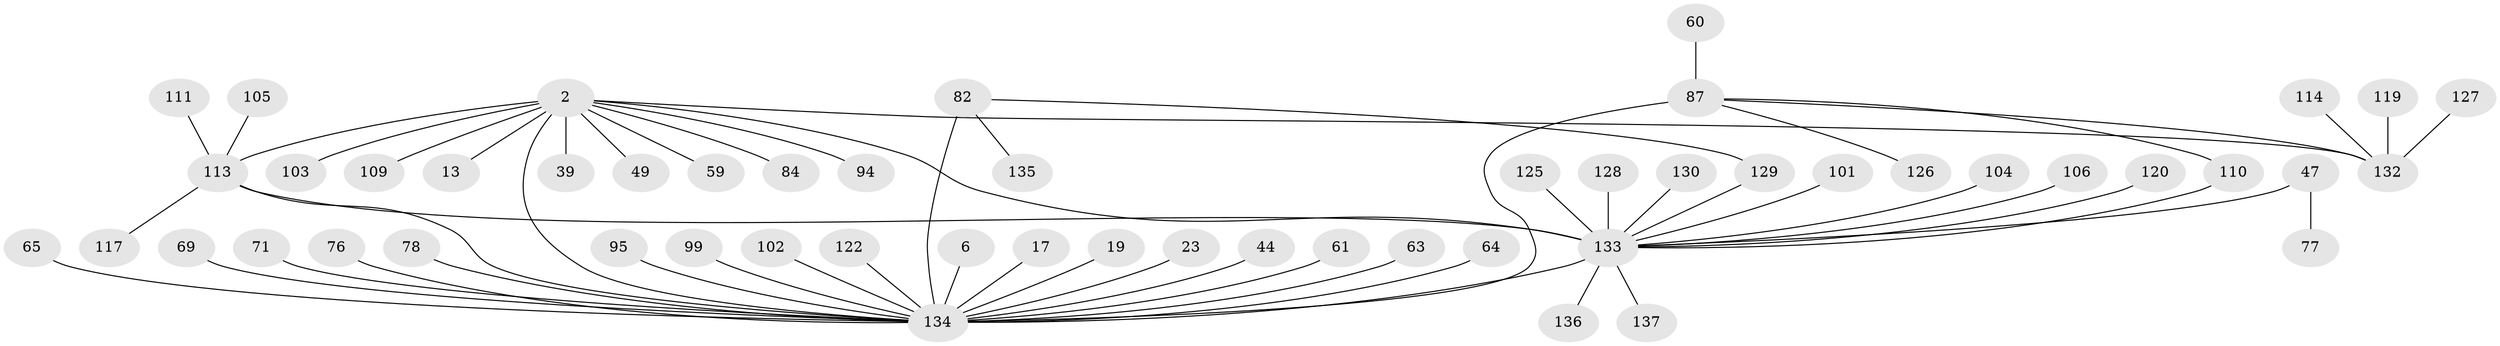 // original degree distribution, {26: 0.0072992700729927005, 19: 0.0072992700729927005, 2: 0.20437956204379562, 11: 0.0072992700729927005, 6: 0.021897810218978103, 1: 0.5766423357664233, 5: 0.029197080291970802, 15: 0.0072992700729927005, 8: 0.014598540145985401, 7: 0.014598540145985401, 3: 0.08759124087591241, 4: 0.021897810218978103}
// Generated by graph-tools (version 1.1) at 2025/50/03/04/25 21:50:24]
// undirected, 54 vertices, 59 edges
graph export_dot {
graph [start="1"]
  node [color=gray90,style=filled];
  2;
  6;
  13 [super="+11"];
  17;
  19;
  23;
  39;
  44;
  47;
  49;
  59 [super="+26"];
  60;
  61;
  63;
  64;
  65;
  69;
  71;
  76;
  77;
  78;
  82 [super="+31+74"];
  84;
  87 [super="+51+30"];
  94;
  95;
  99 [super="+38"];
  101;
  102;
  103;
  104;
  105 [super="+81"];
  106;
  109;
  110 [super="+107"];
  111;
  113 [super="+112+100"];
  114;
  117;
  119;
  120;
  122;
  125;
  126;
  127 [super="+85"];
  128;
  129 [super="+116"];
  130;
  132 [super="+89+131+58+40+43+72+80"];
  133 [super="+18+52+97+70+55+21+75+79+86+91+92+96+124"];
  134 [super="+22+41+10"];
  135 [super="+118"];
  136;
  137 [super="+93"];
  2 -- 39;
  2 -- 49;
  2 -- 84;
  2 -- 94;
  2 -- 103;
  2 -- 109;
  2 -- 134 [weight=3];
  2 -- 13;
  2 -- 59;
  2 -- 132 [weight=3];
  2 -- 133 [weight=2];
  2 -- 113 [weight=3];
  6 -- 134;
  17 -- 134;
  19 -- 134;
  23 -- 134;
  44 -- 134;
  47 -- 77;
  47 -- 133 [weight=2];
  60 -- 87;
  61 -- 134;
  63 -- 134;
  64 -- 134;
  65 -- 134;
  69 -- 134;
  71 -- 134;
  76 -- 134;
  78 -- 134;
  82 -- 134 [weight=4];
  82 -- 129;
  82 -- 135;
  87 -- 134 [weight=3];
  87 -- 126;
  87 -- 110;
  87 -- 132;
  95 -- 134;
  99 -- 134;
  101 -- 133;
  102 -- 134;
  104 -- 133;
  105 -- 113;
  106 -- 133;
  110 -- 133;
  111 -- 113;
  113 -- 133;
  113 -- 117;
  113 -- 134;
  114 -- 132;
  119 -- 132;
  120 -- 133;
  122 -- 134;
  125 -- 133;
  127 -- 132;
  128 -- 133;
  129 -- 133;
  130 -- 133;
  133 -- 136;
  133 -- 134 [weight=6];
  133 -- 137;
}
